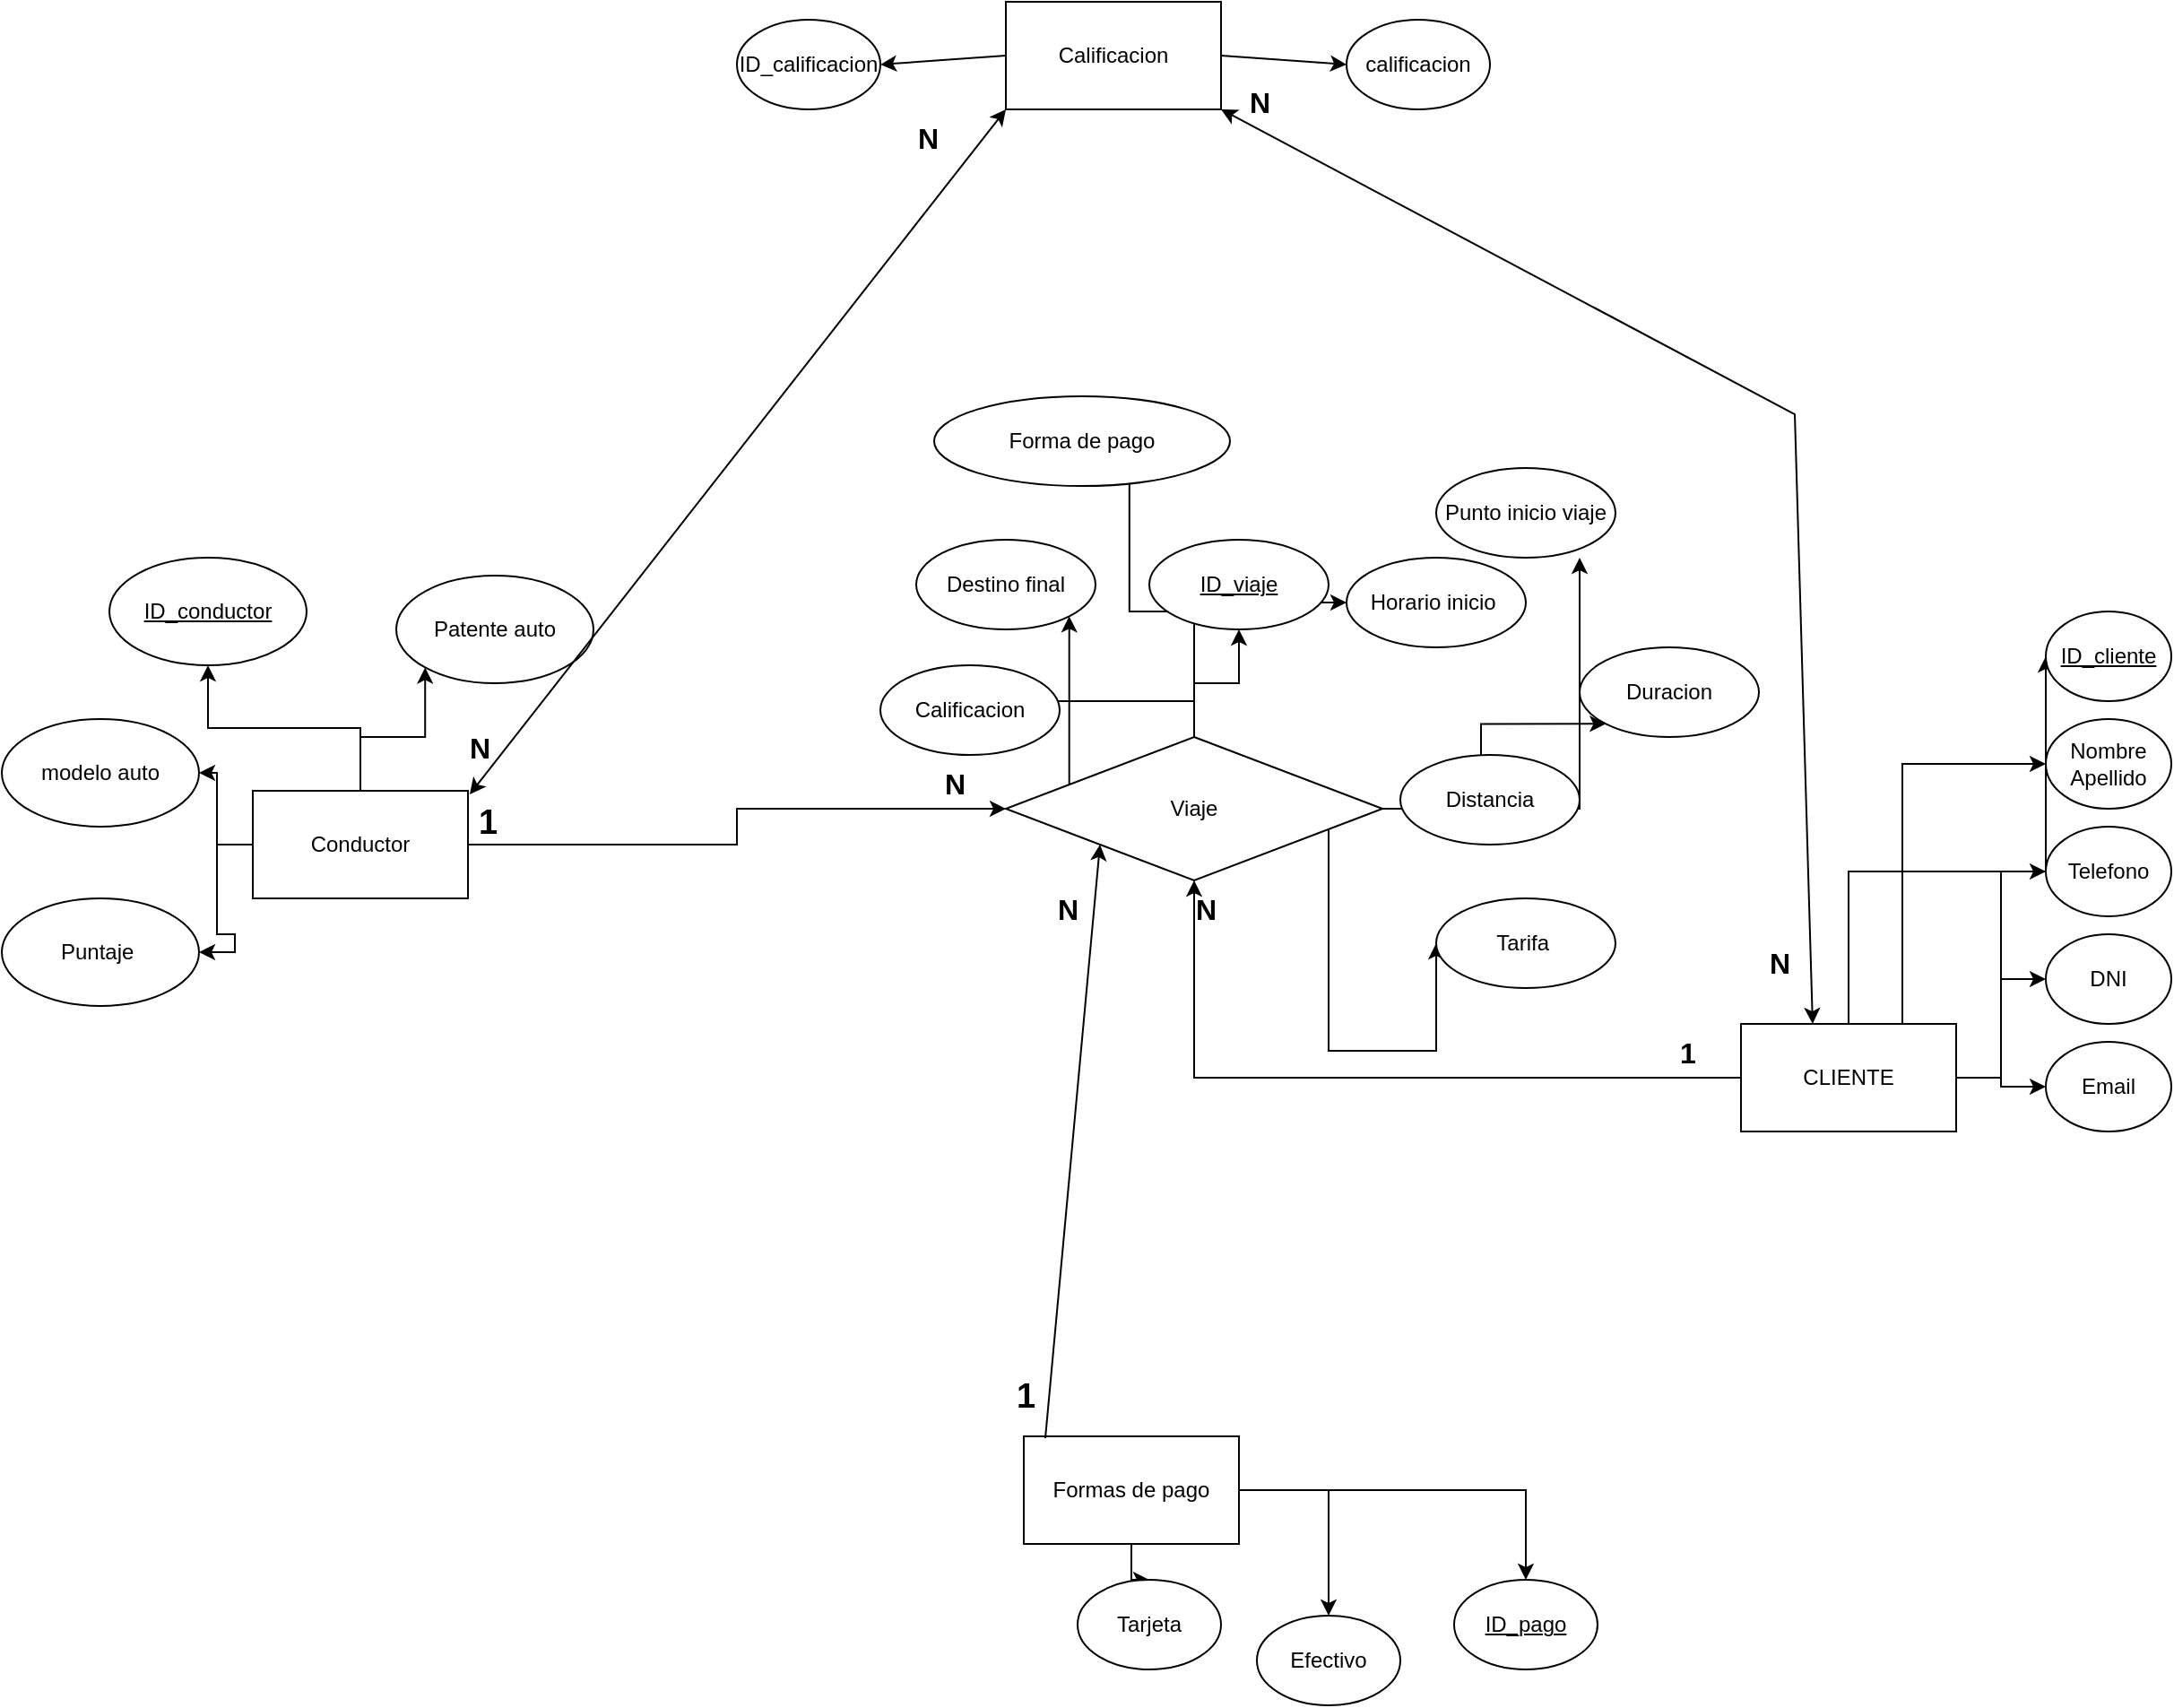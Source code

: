 <mxfile version="21.3.0" type="device">
  <diagram id="R2lEEEUBdFMjLlhIrx00" name="Page-1">
    <mxGraphModel dx="2284" dy="1807" grid="1" gridSize="10" guides="1" tooltips="1" connect="1" arrows="1" fold="1" page="1" pageScale="1" pageWidth="850" pageHeight="1100" math="0" shadow="0" extFonts="Permanent Marker^https://fonts.googleapis.com/css?family=Permanent+Marker">
      <root>
        <mxCell id="0" />
        <mxCell id="1" parent="0" />
        <mxCell id="z9vFr-cPvDHC_2MHpfbu-9" style="edgeStyle=orthogonalEdgeStyle;rounded=0;orthogonalLoop=1;jettySize=auto;html=1;exitX=0.5;exitY=0;exitDx=0;exitDy=0;entryX=0;entryY=0.5;entryDx=0;entryDy=0;" parent="1" source="z9vFr-cPvDHC_2MHpfbu-1" target="z9vFr-cPvDHC_2MHpfbu-4" edge="1">
          <mxGeometry relative="1" as="geometry" />
        </mxCell>
        <mxCell id="z9vFr-cPvDHC_2MHpfbu-10" style="edgeStyle=orthogonalEdgeStyle;rounded=0;orthogonalLoop=1;jettySize=auto;html=1;exitX=0.75;exitY=0;exitDx=0;exitDy=0;entryX=0;entryY=0.5;entryDx=0;entryDy=0;" parent="1" source="z9vFr-cPvDHC_2MHpfbu-1" target="z9vFr-cPvDHC_2MHpfbu-7" edge="1">
          <mxGeometry relative="1" as="geometry" />
        </mxCell>
        <mxCell id="z9vFr-cPvDHC_2MHpfbu-11" style="edgeStyle=orthogonalEdgeStyle;rounded=0;orthogonalLoop=1;jettySize=auto;html=1;entryX=0;entryY=0.5;entryDx=0;entryDy=0;" parent="1" source="z9vFr-cPvDHC_2MHpfbu-1" target="z9vFr-cPvDHC_2MHpfbu-2" edge="1">
          <mxGeometry relative="1" as="geometry">
            <Array as="points">
              <mxPoint x="1035" y="370" />
              <mxPoint x="1035" y="255" />
            </Array>
          </mxGeometry>
        </mxCell>
        <mxCell id="z9vFr-cPvDHC_2MHpfbu-12" style="edgeStyle=orthogonalEdgeStyle;rounded=0;orthogonalLoop=1;jettySize=auto;html=1;" parent="1" source="z9vFr-cPvDHC_2MHpfbu-1" target="z9vFr-cPvDHC_2MHpfbu-5" edge="1">
          <mxGeometry relative="1" as="geometry" />
        </mxCell>
        <mxCell id="z9vFr-cPvDHC_2MHpfbu-13" style="edgeStyle=orthogonalEdgeStyle;rounded=0;orthogonalLoop=1;jettySize=auto;html=1;entryX=0;entryY=0.5;entryDx=0;entryDy=0;" parent="1" source="z9vFr-cPvDHC_2MHpfbu-1" target="z9vFr-cPvDHC_2MHpfbu-3" edge="1">
          <mxGeometry relative="1" as="geometry" />
        </mxCell>
        <mxCell id="z9vFr-cPvDHC_2MHpfbu-61" style="edgeStyle=orthogonalEdgeStyle;rounded=0;orthogonalLoop=1;jettySize=auto;html=1;" parent="1" source="z9vFr-cPvDHC_2MHpfbu-1" target="z9vFr-cPvDHC_2MHpfbu-24" edge="1">
          <mxGeometry relative="1" as="geometry" />
        </mxCell>
        <mxCell id="z9vFr-cPvDHC_2MHpfbu-1" value="CLIENTE" style="rounded=0;whiteSpace=wrap;html=1;" parent="1" vertex="1">
          <mxGeometry x="890" y="340" width="120" height="60" as="geometry" />
        </mxCell>
        <mxCell id="z9vFr-cPvDHC_2MHpfbu-2" value="&lt;u&gt;ID_cliente&lt;/u&gt;" style="ellipse;whiteSpace=wrap;html=1;" parent="1" vertex="1">
          <mxGeometry x="1060" y="110" width="70" height="50" as="geometry" />
        </mxCell>
        <mxCell id="z9vFr-cPvDHC_2MHpfbu-3" value="DNI" style="ellipse;whiteSpace=wrap;html=1;" parent="1" vertex="1">
          <mxGeometry x="1060" y="290" width="70" height="50" as="geometry" />
        </mxCell>
        <mxCell id="z9vFr-cPvDHC_2MHpfbu-4" value="Telefono" style="ellipse;whiteSpace=wrap;html=1;" parent="1" vertex="1">
          <mxGeometry x="1060" y="230" width="70" height="50" as="geometry" />
        </mxCell>
        <mxCell id="z9vFr-cPvDHC_2MHpfbu-5" value="Email" style="ellipse;whiteSpace=wrap;html=1;" parent="1" vertex="1">
          <mxGeometry x="1060" y="350" width="70" height="50" as="geometry" />
        </mxCell>
        <mxCell id="z9vFr-cPvDHC_2MHpfbu-7" value="Nombre&lt;br&gt;Apellido" style="ellipse;whiteSpace=wrap;html=1;" parent="1" vertex="1">
          <mxGeometry x="1060" y="170" width="70" height="50" as="geometry" />
        </mxCell>
        <mxCell id="z9vFr-cPvDHC_2MHpfbu-19" style="edgeStyle=orthogonalEdgeStyle;rounded=0;orthogonalLoop=1;jettySize=auto;html=1;" parent="1" source="z9vFr-cPvDHC_2MHpfbu-15" target="z9vFr-cPvDHC_2MHpfbu-18" edge="1">
          <mxGeometry relative="1" as="geometry" />
        </mxCell>
        <mxCell id="z9vFr-cPvDHC_2MHpfbu-20" style="edgeStyle=orthogonalEdgeStyle;rounded=0;orthogonalLoop=1;jettySize=auto;html=1;" parent="1" source="z9vFr-cPvDHC_2MHpfbu-15" target="z9vFr-cPvDHC_2MHpfbu-16" edge="1">
          <mxGeometry relative="1" as="geometry" />
        </mxCell>
        <mxCell id="z9vFr-cPvDHC_2MHpfbu-21" style="edgeStyle=orthogonalEdgeStyle;rounded=0;orthogonalLoop=1;jettySize=auto;html=1;" parent="1" source="z9vFr-cPvDHC_2MHpfbu-15" target="z9vFr-cPvDHC_2MHpfbu-17" edge="1">
          <mxGeometry relative="1" as="geometry" />
        </mxCell>
        <mxCell id="z9vFr-cPvDHC_2MHpfbu-15" value="Formas de pago" style="rounded=0;whiteSpace=wrap;html=1;" parent="1" vertex="1">
          <mxGeometry x="490" y="570" width="120" height="60" as="geometry" />
        </mxCell>
        <mxCell id="z9vFr-cPvDHC_2MHpfbu-16" value="&lt;u&gt;ID_pago&lt;/u&gt;" style="ellipse;whiteSpace=wrap;html=1;" parent="1" vertex="1">
          <mxGeometry x="730" y="650" width="80" height="50" as="geometry" />
        </mxCell>
        <mxCell id="z9vFr-cPvDHC_2MHpfbu-17" value="Efectivo" style="ellipse;whiteSpace=wrap;html=1;" parent="1" vertex="1">
          <mxGeometry x="620" y="670" width="80" height="50" as="geometry" />
        </mxCell>
        <mxCell id="z9vFr-cPvDHC_2MHpfbu-18" value="Tarjeta" style="ellipse;whiteSpace=wrap;html=1;" parent="1" vertex="1">
          <mxGeometry x="520" y="650" width="80" height="50" as="geometry" />
        </mxCell>
        <mxCell id="z9vFr-cPvDHC_2MHpfbu-37" style="edgeStyle=orthogonalEdgeStyle;rounded=0;orthogonalLoop=1;jettySize=auto;html=1;" parent="1" source="z9vFr-cPvDHC_2MHpfbu-24" target="z9vFr-cPvDHC_2MHpfbu-33" edge="1">
          <mxGeometry relative="1" as="geometry" />
        </mxCell>
        <mxCell id="z9vFr-cPvDHC_2MHpfbu-38" value="" style="edgeStyle=orthogonalEdgeStyle;rounded=0;orthogonalLoop=1;jettySize=auto;html=1;" parent="1" source="z9vFr-cPvDHC_2MHpfbu-24" target="z9vFr-cPvDHC_2MHpfbu-29" edge="1">
          <mxGeometry relative="1" as="geometry" />
        </mxCell>
        <mxCell id="z9vFr-cPvDHC_2MHpfbu-40" style="edgeStyle=orthogonalEdgeStyle;rounded=0;orthogonalLoop=1;jettySize=auto;html=1;entryX=0.66;entryY=0.06;entryDx=0;entryDy=0;entryPerimeter=0;" parent="1" source="z9vFr-cPvDHC_2MHpfbu-24" target="z9vFr-cPvDHC_2MHpfbu-34" edge="1">
          <mxGeometry relative="1" as="geometry" />
        </mxCell>
        <mxCell id="z9vFr-cPvDHC_2MHpfbu-41" style="edgeStyle=orthogonalEdgeStyle;rounded=0;orthogonalLoop=1;jettySize=auto;html=1;entryX=1;entryY=1;entryDx=0;entryDy=0;" parent="1" source="z9vFr-cPvDHC_2MHpfbu-24" target="z9vFr-cPvDHC_2MHpfbu-27" edge="1">
          <mxGeometry relative="1" as="geometry">
            <Array as="points">
              <mxPoint x="630" y="254" />
              <mxPoint x="545" y="254" />
            </Array>
          </mxGeometry>
        </mxCell>
        <mxCell id="z9vFr-cPvDHC_2MHpfbu-42" style="edgeStyle=orthogonalEdgeStyle;rounded=0;orthogonalLoop=1;jettySize=auto;html=1;entryX=0.8;entryY=1;entryDx=0;entryDy=0;entryPerimeter=0;" parent="1" source="z9vFr-cPvDHC_2MHpfbu-24" target="z9vFr-cPvDHC_2MHpfbu-26" edge="1">
          <mxGeometry relative="1" as="geometry" />
        </mxCell>
        <mxCell id="z9vFr-cPvDHC_2MHpfbu-43" style="edgeStyle=orthogonalEdgeStyle;rounded=0;orthogonalLoop=1;jettySize=auto;html=1;" parent="1" source="z9vFr-cPvDHC_2MHpfbu-24" target="z9vFr-cPvDHC_2MHpfbu-25" edge="1">
          <mxGeometry relative="1" as="geometry" />
        </mxCell>
        <mxCell id="z9vFr-cPvDHC_2MHpfbu-44" style="edgeStyle=orthogonalEdgeStyle;rounded=0;orthogonalLoop=1;jettySize=auto;html=1;entryX=0;entryY=1;entryDx=0;entryDy=0;" parent="1" source="z9vFr-cPvDHC_2MHpfbu-24" target="z9vFr-cPvDHC_2MHpfbu-31" edge="1">
          <mxGeometry relative="1" as="geometry" />
        </mxCell>
        <mxCell id="z9vFr-cPvDHC_2MHpfbu-45" style="edgeStyle=orthogonalEdgeStyle;rounded=0;orthogonalLoop=1;jettySize=auto;html=1;entryX=0;entryY=0.5;entryDx=0;entryDy=0;" parent="1" source="z9vFr-cPvDHC_2MHpfbu-24" target="z9vFr-cPvDHC_2MHpfbu-32" edge="1">
          <mxGeometry relative="1" as="geometry">
            <Array as="points">
              <mxPoint x="660" y="355" />
            </Array>
          </mxGeometry>
        </mxCell>
        <mxCell id="z9vFr-cPvDHC_2MHpfbu-47" style="edgeStyle=orthogonalEdgeStyle;rounded=0;orthogonalLoop=1;jettySize=auto;html=1;entryX=0;entryY=0.5;entryDx=0;entryDy=0;" parent="1" source="z9vFr-cPvDHC_2MHpfbu-24" target="z9vFr-cPvDHC_2MHpfbu-28" edge="1">
          <mxGeometry relative="1" as="geometry" />
        </mxCell>
        <mxCell id="z9vFr-cPvDHC_2MHpfbu-24" value="Viaje" style="rhombus;whiteSpace=wrap;html=1;" parent="1" vertex="1">
          <mxGeometry x="480" y="180" width="210" height="80" as="geometry" />
        </mxCell>
        <mxCell id="z9vFr-cPvDHC_2MHpfbu-25" value="&lt;u&gt;ID_viaje&lt;/u&gt;" style="ellipse;whiteSpace=wrap;html=1;" parent="1" vertex="1">
          <mxGeometry x="560" y="70" width="100" height="50" as="geometry" />
        </mxCell>
        <mxCell id="z9vFr-cPvDHC_2MHpfbu-26" value="Punto inicio viaje" style="ellipse;whiteSpace=wrap;html=1;" parent="1" vertex="1">
          <mxGeometry x="720" y="30" width="100" height="50" as="geometry" />
        </mxCell>
        <mxCell id="z9vFr-cPvDHC_2MHpfbu-27" value="Destino final" style="ellipse;whiteSpace=wrap;html=1;" parent="1" vertex="1">
          <mxGeometry x="430" y="70" width="100" height="50" as="geometry" />
        </mxCell>
        <mxCell id="z9vFr-cPvDHC_2MHpfbu-28" value="Horario inicio&amp;nbsp;" style="ellipse;whiteSpace=wrap;html=1;" parent="1" vertex="1">
          <mxGeometry x="670" y="80" width="100" height="50" as="geometry" />
        </mxCell>
        <mxCell id="z9vFr-cPvDHC_2MHpfbu-29" value="Distancia" style="ellipse;whiteSpace=wrap;html=1;" parent="1" vertex="1">
          <mxGeometry x="700" y="190" width="100" height="50" as="geometry" />
        </mxCell>
        <mxCell id="z9vFr-cPvDHC_2MHpfbu-31" value="Duracion" style="ellipse;whiteSpace=wrap;html=1;" parent="1" vertex="1">
          <mxGeometry x="800" y="130" width="100" height="50" as="geometry" />
        </mxCell>
        <mxCell id="z9vFr-cPvDHC_2MHpfbu-32" value="Tarifa&amp;nbsp;" style="ellipse;whiteSpace=wrap;html=1;" parent="1" vertex="1">
          <mxGeometry x="720" y="270" width="100" height="50" as="geometry" />
        </mxCell>
        <mxCell id="z9vFr-cPvDHC_2MHpfbu-33" value="Calificacion" style="ellipse;whiteSpace=wrap;html=1;" parent="1" vertex="1">
          <mxGeometry x="410" y="140" width="100" height="50" as="geometry" />
        </mxCell>
        <mxCell id="z9vFr-cPvDHC_2MHpfbu-34" value="Forma de pago" style="ellipse;whiteSpace=wrap;html=1;" parent="1" vertex="1">
          <mxGeometry x="440" y="-10" width="165" height="50" as="geometry" />
        </mxCell>
        <mxCell id="z9vFr-cPvDHC_2MHpfbu-56" style="edgeStyle=orthogonalEdgeStyle;rounded=0;orthogonalLoop=1;jettySize=auto;html=1;" parent="1" source="z9vFr-cPvDHC_2MHpfbu-50" target="z9vFr-cPvDHC_2MHpfbu-52" edge="1">
          <mxGeometry relative="1" as="geometry" />
        </mxCell>
        <mxCell id="z9vFr-cPvDHC_2MHpfbu-57" style="edgeStyle=orthogonalEdgeStyle;rounded=0;orthogonalLoop=1;jettySize=auto;html=1;entryX=0;entryY=1;entryDx=0;entryDy=0;" parent="1" source="z9vFr-cPvDHC_2MHpfbu-50" target="z9vFr-cPvDHC_2MHpfbu-53" edge="1">
          <mxGeometry relative="1" as="geometry" />
        </mxCell>
        <mxCell id="z9vFr-cPvDHC_2MHpfbu-58" style="edgeStyle=orthogonalEdgeStyle;rounded=0;orthogonalLoop=1;jettySize=auto;html=1;" parent="1" source="z9vFr-cPvDHC_2MHpfbu-50" target="z9vFr-cPvDHC_2MHpfbu-55" edge="1">
          <mxGeometry relative="1" as="geometry" />
        </mxCell>
        <mxCell id="z9vFr-cPvDHC_2MHpfbu-59" style="edgeStyle=orthogonalEdgeStyle;rounded=0;orthogonalLoop=1;jettySize=auto;html=1;" parent="1" source="z9vFr-cPvDHC_2MHpfbu-50" target="z9vFr-cPvDHC_2MHpfbu-54" edge="1">
          <mxGeometry relative="1" as="geometry" />
        </mxCell>
        <mxCell id="z9vFr-cPvDHC_2MHpfbu-60" style="edgeStyle=orthogonalEdgeStyle;rounded=0;orthogonalLoop=1;jettySize=auto;html=1;" parent="1" source="z9vFr-cPvDHC_2MHpfbu-50" target="z9vFr-cPvDHC_2MHpfbu-24" edge="1">
          <mxGeometry relative="1" as="geometry" />
        </mxCell>
        <mxCell id="z9vFr-cPvDHC_2MHpfbu-50" value="Conductor" style="rounded=0;whiteSpace=wrap;html=1;" parent="1" vertex="1">
          <mxGeometry x="60" y="210" width="120" height="60" as="geometry" />
        </mxCell>
        <mxCell id="z9vFr-cPvDHC_2MHpfbu-52" value="&lt;u&gt;ID_conductor&lt;/u&gt;" style="ellipse;whiteSpace=wrap;html=1;" parent="1" vertex="1">
          <mxGeometry x="-20" y="80" width="110" height="60" as="geometry" />
        </mxCell>
        <mxCell id="z9vFr-cPvDHC_2MHpfbu-53" value="Patente auto" style="ellipse;whiteSpace=wrap;html=1;" parent="1" vertex="1">
          <mxGeometry x="140" y="90" width="110" height="60" as="geometry" />
        </mxCell>
        <mxCell id="z9vFr-cPvDHC_2MHpfbu-54" value="Puntaje&amp;nbsp;" style="ellipse;whiteSpace=wrap;html=1;" parent="1" vertex="1">
          <mxGeometry x="-80" y="270" width="110" height="60" as="geometry" />
        </mxCell>
        <mxCell id="z9vFr-cPvDHC_2MHpfbu-55" value="modelo auto" style="ellipse;whiteSpace=wrap;html=1;" parent="1" vertex="1">
          <mxGeometry x="-80" y="170" width="110" height="60" as="geometry" />
        </mxCell>
        <mxCell id="z9vFr-cPvDHC_2MHpfbu-63" value="&lt;b style=&quot;border-color: var(--border-color);&quot;&gt;&lt;font style=&quot;border-color: var(--border-color); font-size: 19px;&quot;&gt;&lt;b style=&quot;border-color: var(--border-color); font-size: 12px;&quot;&gt;&lt;font style=&quot;border-color: var(--border-color); font-size: 19px;&quot;&gt;1&lt;/font&gt;&lt;/b&gt;&lt;/font&gt;&lt;/b&gt;" style="text;strokeColor=none;fillColor=none;spacingLeft=4;spacingRight=4;overflow=hidden;rotatable=0;points=[[0,0.5],[1,0.5]];portConstraint=eastwest;fontSize=12;whiteSpace=wrap;html=1;" parent="1" vertex="1">
          <mxGeometry x="180" y="210" width="40" height="30" as="geometry" />
        </mxCell>
        <mxCell id="z9vFr-cPvDHC_2MHpfbu-64" value="&lt;b&gt;&lt;font style=&quot;font-size: 16px;&quot;&gt;N&lt;/font&gt;&lt;/b&gt;" style="text;strokeColor=none;fillColor=none;spacingLeft=4;spacingRight=4;overflow=hidden;rotatable=0;points=[[0,0.5],[1,0.5]];portConstraint=eastwest;fontSize=12;whiteSpace=wrap;html=1;" parent="1" vertex="1">
          <mxGeometry x="440" y="190" width="40" height="30" as="geometry" />
        </mxCell>
        <mxCell id="z9vFr-cPvDHC_2MHpfbu-65" value="&lt;b&gt;&lt;font style=&quot;font-size: 16px;&quot;&gt;1&lt;/font&gt;&lt;/b&gt;" style="text;strokeColor=none;fillColor=none;spacingLeft=4;spacingRight=4;overflow=hidden;rotatable=0;points=[[0,0.5],[1,0.5]];portConstraint=eastwest;fontSize=12;whiteSpace=wrap;html=1;" parent="1" vertex="1">
          <mxGeometry x="850" y="340" width="40" height="30" as="geometry" />
        </mxCell>
        <mxCell id="z9vFr-cPvDHC_2MHpfbu-66" value="&lt;b&gt;&lt;font style=&quot;font-size: 16px;&quot;&gt;N&lt;/font&gt;&lt;/b&gt;" style="text;strokeColor=none;fillColor=none;spacingLeft=4;spacingRight=4;overflow=hidden;rotatable=0;points=[[0,0.5],[1,0.5]];portConstraint=eastwest;fontSize=12;whiteSpace=wrap;html=1;" parent="1" vertex="1">
          <mxGeometry x="580" y="260" width="40" height="30" as="geometry" />
        </mxCell>
        <mxCell id="6vsdofQR6Peo3GOcaEsM-1" value="" style="endArrow=classic;html=1;rounded=0;exitX=0.1;exitY=0.017;exitDx=0;exitDy=0;exitPerimeter=0;entryX=0;entryY=1;entryDx=0;entryDy=0;" edge="1" parent="1" source="z9vFr-cPvDHC_2MHpfbu-15" target="z9vFr-cPvDHC_2MHpfbu-24">
          <mxGeometry width="50" height="50" relative="1" as="geometry">
            <mxPoint x="590" y="350" as="sourcePoint" />
            <mxPoint x="640" y="300" as="targetPoint" />
          </mxGeometry>
        </mxCell>
        <mxCell id="6vsdofQR6Peo3GOcaEsM-4" value="Calificacion" style="rounded=0;whiteSpace=wrap;html=1;" vertex="1" parent="1">
          <mxGeometry x="480" y="-230" width="120" height="60" as="geometry" />
        </mxCell>
        <mxCell id="6vsdofQR6Peo3GOcaEsM-5" value="ID_calificacion" style="ellipse;whiteSpace=wrap;html=1;" vertex="1" parent="1">
          <mxGeometry x="330" y="-220" width="80" height="50" as="geometry" />
        </mxCell>
        <mxCell id="6vsdofQR6Peo3GOcaEsM-6" value="calificacion" style="ellipse;whiteSpace=wrap;html=1;" vertex="1" parent="1">
          <mxGeometry x="670" y="-220" width="80" height="50" as="geometry" />
        </mxCell>
        <mxCell id="6vsdofQR6Peo3GOcaEsM-8" value="" style="endArrow=classic;html=1;rounded=0;entryX=1;entryY=0.5;entryDx=0;entryDy=0;exitX=0;exitY=0.5;exitDx=0;exitDy=0;" edge="1" parent="1" source="6vsdofQR6Peo3GOcaEsM-4" target="6vsdofQR6Peo3GOcaEsM-5">
          <mxGeometry width="50" height="50" relative="1" as="geometry">
            <mxPoint x="590" y="20" as="sourcePoint" />
            <mxPoint x="640" y="-30" as="targetPoint" />
          </mxGeometry>
        </mxCell>
        <mxCell id="6vsdofQR6Peo3GOcaEsM-9" value="" style="endArrow=classic;html=1;rounded=0;entryX=0;entryY=0.5;entryDx=0;entryDy=0;exitX=1;exitY=0.5;exitDx=0;exitDy=0;" edge="1" parent="1" source="6vsdofQR6Peo3GOcaEsM-4" target="6vsdofQR6Peo3GOcaEsM-6">
          <mxGeometry width="50" height="50" relative="1" as="geometry">
            <mxPoint x="635" y="-130" as="sourcePoint" />
            <mxPoint x="565" y="-125" as="targetPoint" />
          </mxGeometry>
        </mxCell>
        <mxCell id="6vsdofQR6Peo3GOcaEsM-10" value="" style="endArrow=classic;startArrow=classic;html=1;rounded=0;entryX=0;entryY=1;entryDx=0;entryDy=0;exitX=0.025;exitY=0.067;exitDx=0;exitDy=0;exitPerimeter=0;" edge="1" parent="1" source="z9vFr-cPvDHC_2MHpfbu-63" target="6vsdofQR6Peo3GOcaEsM-4">
          <mxGeometry width="50" height="50" relative="1" as="geometry">
            <mxPoint x="590" y="20" as="sourcePoint" />
            <mxPoint x="640" y="-30" as="targetPoint" />
          </mxGeometry>
        </mxCell>
        <mxCell id="6vsdofQR6Peo3GOcaEsM-11" value="" style="endArrow=classic;startArrow=classic;html=1;rounded=0;entryX=1;entryY=1;entryDx=0;entryDy=0;exitX=0.333;exitY=0;exitDx=0;exitDy=0;exitPerimeter=0;" edge="1" parent="1" source="z9vFr-cPvDHC_2MHpfbu-1" target="6vsdofQR6Peo3GOcaEsM-4">
          <mxGeometry width="50" height="50" relative="1" as="geometry">
            <mxPoint x="191" y="222" as="sourcePoint" />
            <mxPoint x="490" y="-160" as="targetPoint" />
            <Array as="points">
              <mxPoint x="920" />
            </Array>
          </mxGeometry>
        </mxCell>
        <mxCell id="6vsdofQR6Peo3GOcaEsM-12" value="&lt;b&gt;&lt;font style=&quot;font-size: 16px;&quot;&gt;N&lt;/font&gt;&lt;/b&gt;" style="text;strokeColor=none;fillColor=none;spacingLeft=4;spacingRight=4;overflow=hidden;rotatable=0;points=[[0,0.5],[1,0.5]];portConstraint=eastwest;fontSize=12;whiteSpace=wrap;html=1;" vertex="1" parent="1">
          <mxGeometry x="425" y="-170" width="40" height="30" as="geometry" />
        </mxCell>
        <mxCell id="6vsdofQR6Peo3GOcaEsM-13" value="&lt;b&gt;&lt;font style=&quot;font-size: 16px;&quot;&gt;N&lt;/font&gt;&lt;/b&gt;" style="text;strokeColor=none;fillColor=none;spacingLeft=4;spacingRight=4;overflow=hidden;rotatable=0;points=[[0,0.5],[1,0.5]];portConstraint=eastwest;fontSize=12;whiteSpace=wrap;html=1;" vertex="1" parent="1">
          <mxGeometry x="175" y="170" width="40" height="30" as="geometry" />
        </mxCell>
        <mxCell id="6vsdofQR6Peo3GOcaEsM-14" value="&lt;b&gt;&lt;font style=&quot;font-size: 16px;&quot;&gt;N&lt;/font&gt;&lt;/b&gt;" style="text;strokeColor=none;fillColor=none;spacingLeft=4;spacingRight=4;overflow=hidden;rotatable=0;points=[[0,0.5],[1,0.5]];portConstraint=eastwest;fontSize=12;whiteSpace=wrap;html=1;" vertex="1" parent="1">
          <mxGeometry x="610" y="-190" width="40" height="30" as="geometry" />
        </mxCell>
        <mxCell id="6vsdofQR6Peo3GOcaEsM-15" value="&lt;b&gt;&lt;font style=&quot;font-size: 16px;&quot;&gt;N&lt;/font&gt;&lt;/b&gt;" style="text;strokeColor=none;fillColor=none;spacingLeft=4;spacingRight=4;overflow=hidden;rotatable=0;points=[[0,0.5],[1,0.5]];portConstraint=eastwest;fontSize=12;whiteSpace=wrap;html=1;" vertex="1" parent="1">
          <mxGeometry x="900" y="290" width="40" height="30" as="geometry" />
        </mxCell>
        <mxCell id="6vsdofQR6Peo3GOcaEsM-16" value="&lt;b&gt;&lt;font style=&quot;font-size: 16px;&quot;&gt;N&lt;/font&gt;&lt;/b&gt;" style="text;strokeColor=none;fillColor=none;spacingLeft=4;spacingRight=4;overflow=hidden;rotatable=0;points=[[0,0.5],[1,0.5]];portConstraint=eastwest;fontSize=12;whiteSpace=wrap;html=1;" vertex="1" parent="1">
          <mxGeometry x="502.5" y="260" width="40" height="30" as="geometry" />
        </mxCell>
        <mxCell id="6vsdofQR6Peo3GOcaEsM-17" value="&lt;b style=&quot;border-color: var(--border-color);&quot;&gt;&lt;font style=&quot;border-color: var(--border-color); font-size: 19px;&quot;&gt;&lt;b style=&quot;border-color: var(--border-color); font-size: 12px;&quot;&gt;&lt;font style=&quot;border-color: var(--border-color); font-size: 19px;&quot;&gt;1&lt;/font&gt;&lt;/b&gt;&lt;/font&gt;&lt;/b&gt;" style="text;strokeColor=none;fillColor=none;spacingLeft=4;spacingRight=4;overflow=hidden;rotatable=0;points=[[0,0.5],[1,0.5]];portConstraint=eastwest;fontSize=12;whiteSpace=wrap;html=1;" vertex="1" parent="1">
          <mxGeometry x="480" y="530" width="40" height="30" as="geometry" />
        </mxCell>
      </root>
    </mxGraphModel>
  </diagram>
</mxfile>
